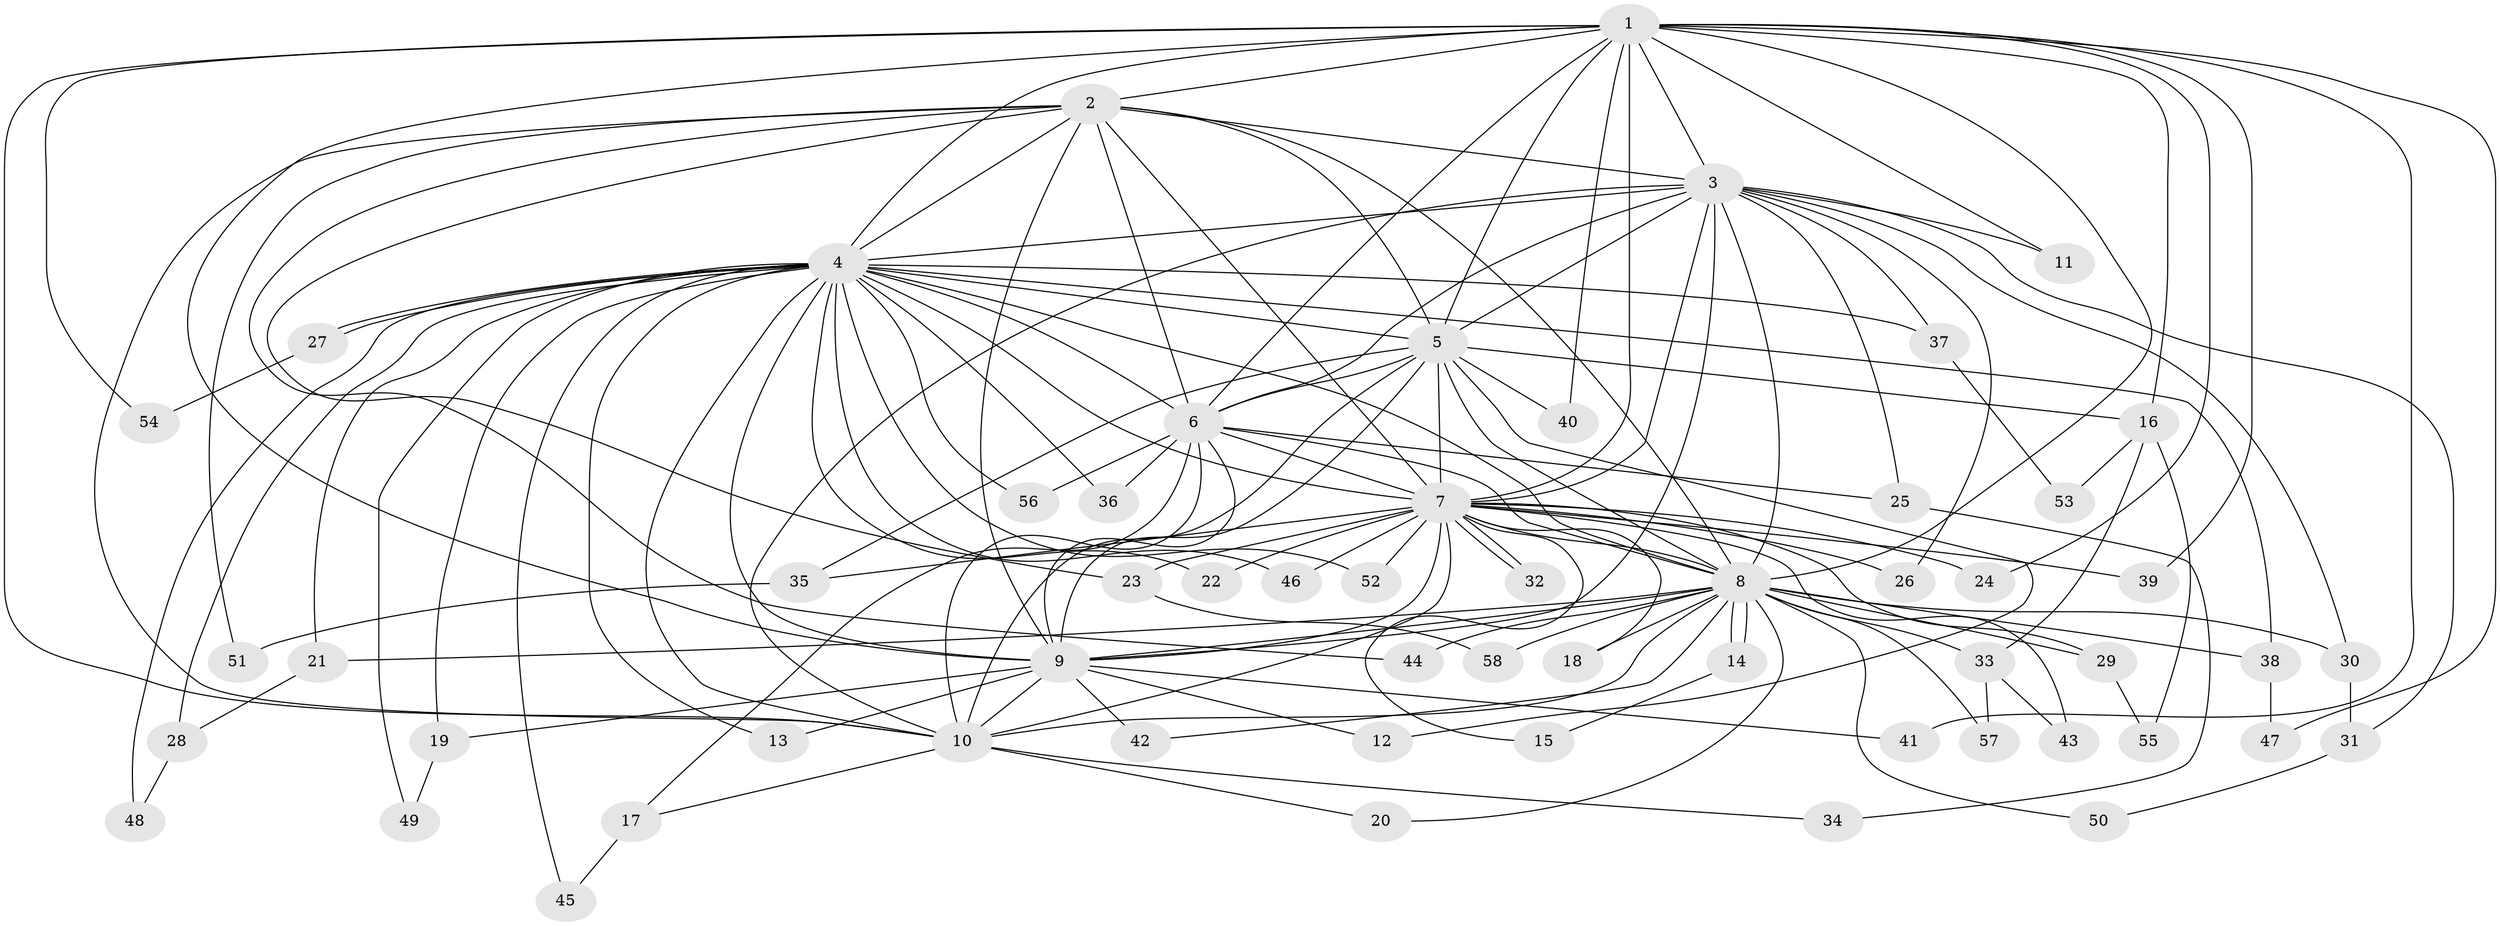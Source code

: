 // Generated by graph-tools (version 1.1) at 2025/34/03/09/25 02:34:57]
// undirected, 58 vertices, 141 edges
graph export_dot {
graph [start="1"]
  node [color=gray90,style=filled];
  1;
  2;
  3;
  4;
  5;
  6;
  7;
  8;
  9;
  10;
  11;
  12;
  13;
  14;
  15;
  16;
  17;
  18;
  19;
  20;
  21;
  22;
  23;
  24;
  25;
  26;
  27;
  28;
  29;
  30;
  31;
  32;
  33;
  34;
  35;
  36;
  37;
  38;
  39;
  40;
  41;
  42;
  43;
  44;
  45;
  46;
  47;
  48;
  49;
  50;
  51;
  52;
  53;
  54;
  55;
  56;
  57;
  58;
  1 -- 2;
  1 -- 3;
  1 -- 4;
  1 -- 5;
  1 -- 6;
  1 -- 7;
  1 -- 8;
  1 -- 9;
  1 -- 10;
  1 -- 11;
  1 -- 16;
  1 -- 24;
  1 -- 39;
  1 -- 40;
  1 -- 41;
  1 -- 47;
  1 -- 54;
  2 -- 3;
  2 -- 4;
  2 -- 5;
  2 -- 6;
  2 -- 7;
  2 -- 8;
  2 -- 9;
  2 -- 10;
  2 -- 23;
  2 -- 44;
  2 -- 51;
  3 -- 4;
  3 -- 5;
  3 -- 6;
  3 -- 7;
  3 -- 8;
  3 -- 9;
  3 -- 10;
  3 -- 11;
  3 -- 25;
  3 -- 26;
  3 -- 30;
  3 -- 31;
  3 -- 37;
  4 -- 5;
  4 -- 6;
  4 -- 7;
  4 -- 8;
  4 -- 9;
  4 -- 10;
  4 -- 13;
  4 -- 19;
  4 -- 21;
  4 -- 22;
  4 -- 27;
  4 -- 27;
  4 -- 28;
  4 -- 36;
  4 -- 37;
  4 -- 38;
  4 -- 45;
  4 -- 46;
  4 -- 48;
  4 -- 49;
  4 -- 52;
  4 -- 56;
  5 -- 6;
  5 -- 7;
  5 -- 8;
  5 -- 9;
  5 -- 10;
  5 -- 12;
  5 -- 16;
  5 -- 35;
  5 -- 40;
  6 -- 7;
  6 -- 8;
  6 -- 9;
  6 -- 10;
  6 -- 17;
  6 -- 25;
  6 -- 36;
  6 -- 56;
  7 -- 8;
  7 -- 9;
  7 -- 10;
  7 -- 15;
  7 -- 18;
  7 -- 22;
  7 -- 23;
  7 -- 24;
  7 -- 26;
  7 -- 29;
  7 -- 32;
  7 -- 32;
  7 -- 35;
  7 -- 39;
  7 -- 43;
  7 -- 46;
  7 -- 52;
  8 -- 9;
  8 -- 10;
  8 -- 14;
  8 -- 14;
  8 -- 18;
  8 -- 20;
  8 -- 21;
  8 -- 29;
  8 -- 30;
  8 -- 33;
  8 -- 38;
  8 -- 42;
  8 -- 44;
  8 -- 50;
  8 -- 57;
  8 -- 58;
  9 -- 10;
  9 -- 12;
  9 -- 13;
  9 -- 19;
  9 -- 41;
  9 -- 42;
  10 -- 17;
  10 -- 20;
  10 -- 34;
  14 -- 15;
  16 -- 33;
  16 -- 53;
  16 -- 55;
  17 -- 45;
  19 -- 49;
  21 -- 28;
  23 -- 58;
  25 -- 34;
  27 -- 54;
  28 -- 48;
  29 -- 55;
  30 -- 31;
  31 -- 50;
  33 -- 43;
  33 -- 57;
  35 -- 51;
  37 -- 53;
  38 -- 47;
}
